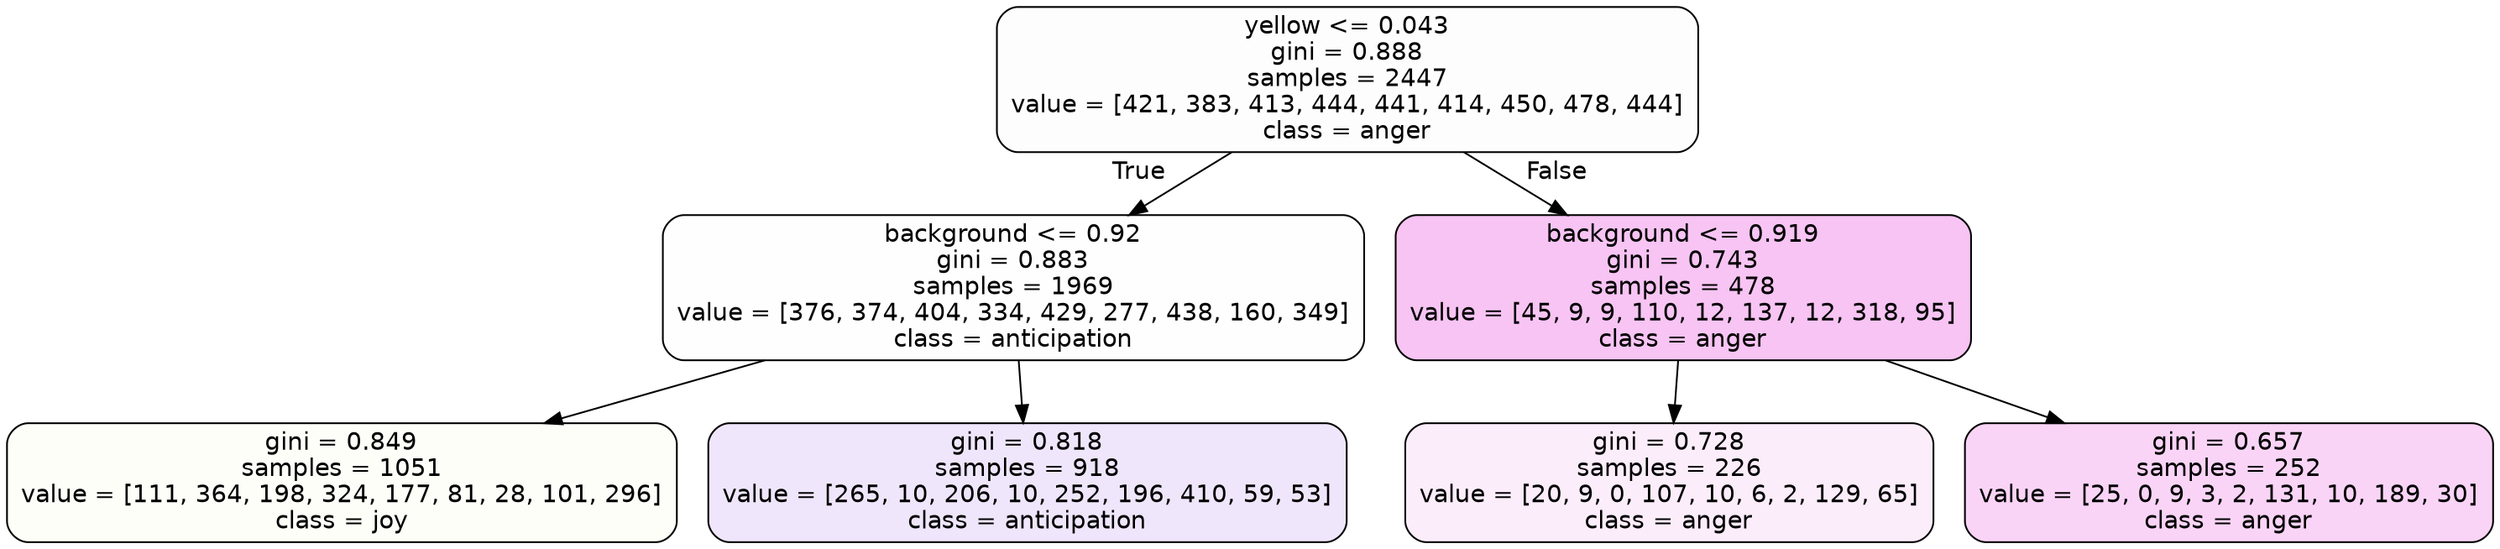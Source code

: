 digraph Tree {
node [shape=box, style="filled, rounded", color="black", fontname=helvetica] ;
edge [fontname=helvetica] ;
0 [label="yellow <= 0.043\ngini = 0.888\nsamples = 2447\nvalue = [421, 383, 413, 444, 441, 414, 450, 478, 444]\nclass = anger", fillcolor="#e539d702"] ;
1 [label="background <= 0.92\ngini = 0.883\nsamples = 1969\nvalue = [376, 374, 404, 334, 429, 277, 438, 160, 349]\nclass = anticipation", fillcolor="#8139e501"] ;
0 -> 1 [labeldistance=2.5, labelangle=45, headlabel="True"] ;
2 [label="gini = 0.849\nsamples = 1051\nvalue = [111, 364, 198, 324, 177, 81, 28, 101, 296]\nclass = joy", fillcolor="#d7e53908"] ;
1 -> 2 ;
3 [label="gini = 0.818\nsamples = 918\nvalue = [265, 10, 206, 10, 252, 196, 410, 59, 53]\nclass = anticipation", fillcolor="#8139e51f"] ;
1 -> 3 ;
4 [label="background <= 0.919\ngini = 0.743\nsamples = 478\nvalue = [45, 9, 9, 110, 12, 137, 12, 318, 95]\nclass = anger", fillcolor="#e539d74c"] ;
0 -> 4 [labeldistance=2.5, labelangle=-45, headlabel="False"] ;
5 [label="gini = 0.728\nsamples = 226\nvalue = [20, 9, 0, 107, 10, 6, 2, 129, 65]\nclass = anger", fillcolor="#e539d717"] ;
4 -> 5 ;
6 [label="gini = 0.657\nsamples = 252\nvalue = [25, 0, 9, 3, 2, 131, 10, 189, 30]\nclass = anger", fillcolor="#e539d737"] ;
4 -> 6 ;
}